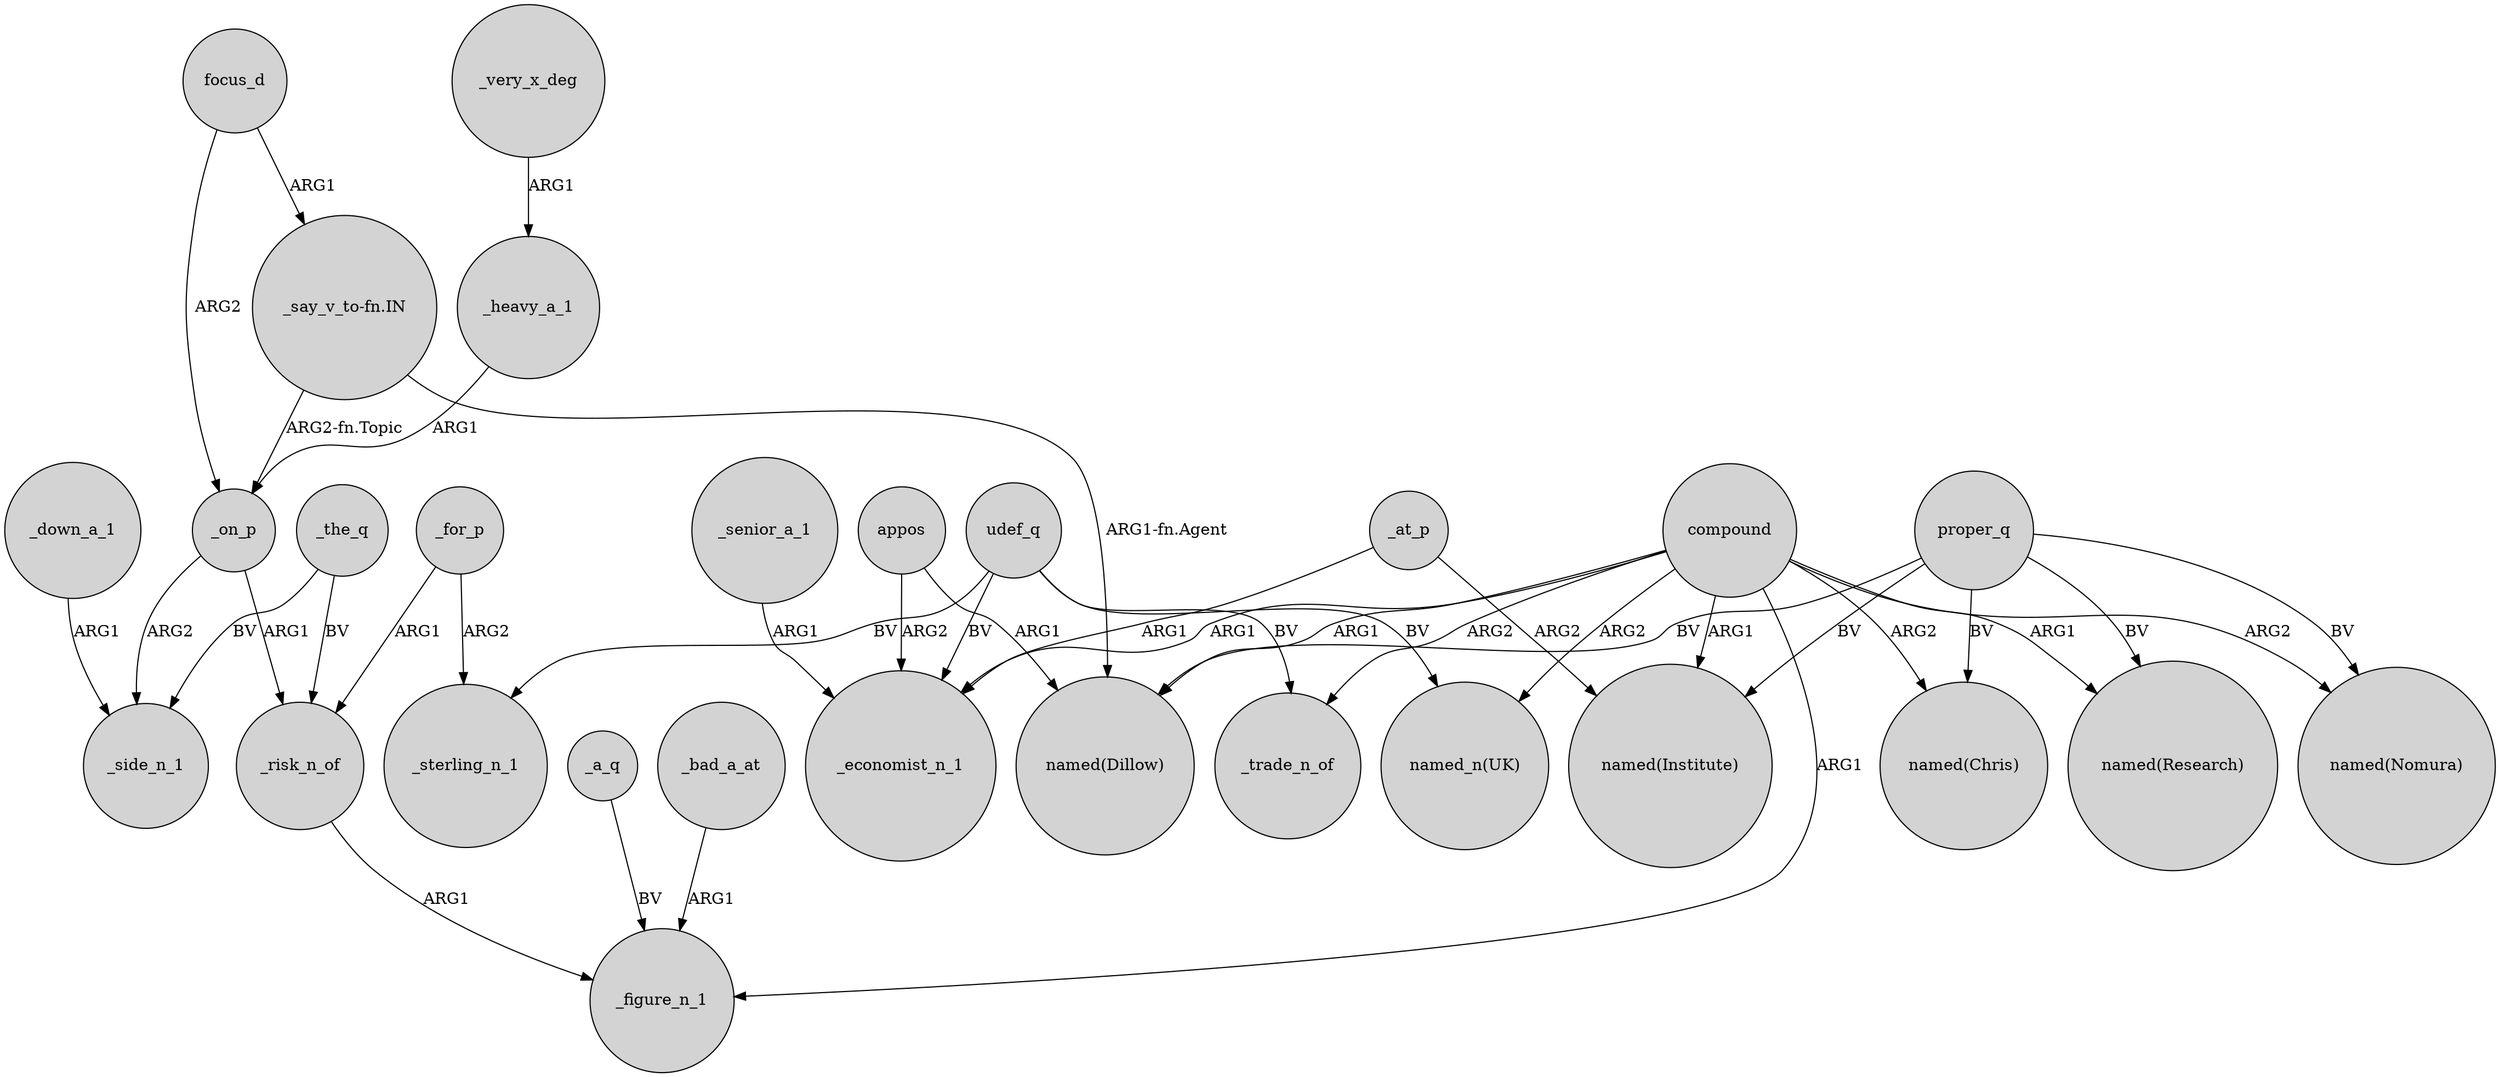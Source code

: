 digraph {
	node [shape=circle style=filled]
	udef_q -> _trade_n_of [label=BV]
	"_say_v_to-fn.IN" -> "named(Dillow)" [label="ARG1-fn.Agent"]
	_a_q -> _figure_n_1 [label=BV]
	udef_q -> "named_n(UK)" [label=BV]
	_down_a_1 -> _side_n_1 [label=ARG1]
	_bad_a_at -> _figure_n_1 [label=ARG1]
	proper_q -> "named(Institute)" [label=BV]
	_the_q -> _side_n_1 [label=BV]
	proper_q -> "named(Chris)" [label=BV]
	_heavy_a_1 -> _on_p [label=ARG1]
	appos -> _economist_n_1 [label=ARG2]
	_at_p -> "named(Institute)" [label=ARG2]
	_on_p -> _risk_n_of [label=ARG1]
	udef_q -> _economist_n_1 [label=BV]
	_for_p -> _risk_n_of [label=ARG1]
	compound -> "named(Institute)" [label=ARG1]
	_for_p -> _sterling_n_1 [label=ARG2]
	compound -> _economist_n_1 [label=ARG1]
	proper_q -> "named(Nomura)" [label=BV]
	compound -> "named(Nomura)" [label=ARG2]
	udef_q -> _sterling_n_1 [label=BV]
	compound -> _trade_n_of [label=ARG2]
	_on_p -> _side_n_1 [label=ARG2]
	proper_q -> "named(Dillow)" [label=BV]
	"_say_v_to-fn.IN" -> _on_p [label="ARG2-fn.Topic"]
	compound -> "named_n(UK)" [label=ARG2]
	proper_q -> "named(Research)" [label=BV]
	_at_p -> _economist_n_1 [label=ARG1]
	compound -> "named(Chris)" [label=ARG2]
	focus_d -> _on_p [label=ARG2]
	compound -> "named(Research)" [label=ARG1]
	_senior_a_1 -> _economist_n_1 [label=ARG1]
	appos -> "named(Dillow)" [label=ARG1]
	_very_x_deg -> _heavy_a_1 [label=ARG1]
	_risk_n_of -> _figure_n_1 [label=ARG1]
	compound -> "named(Dillow)" [label=ARG1]
	_the_q -> _risk_n_of [label=BV]
	focus_d -> "_say_v_to-fn.IN" [label=ARG1]
	compound -> _figure_n_1 [label=ARG1]
}

